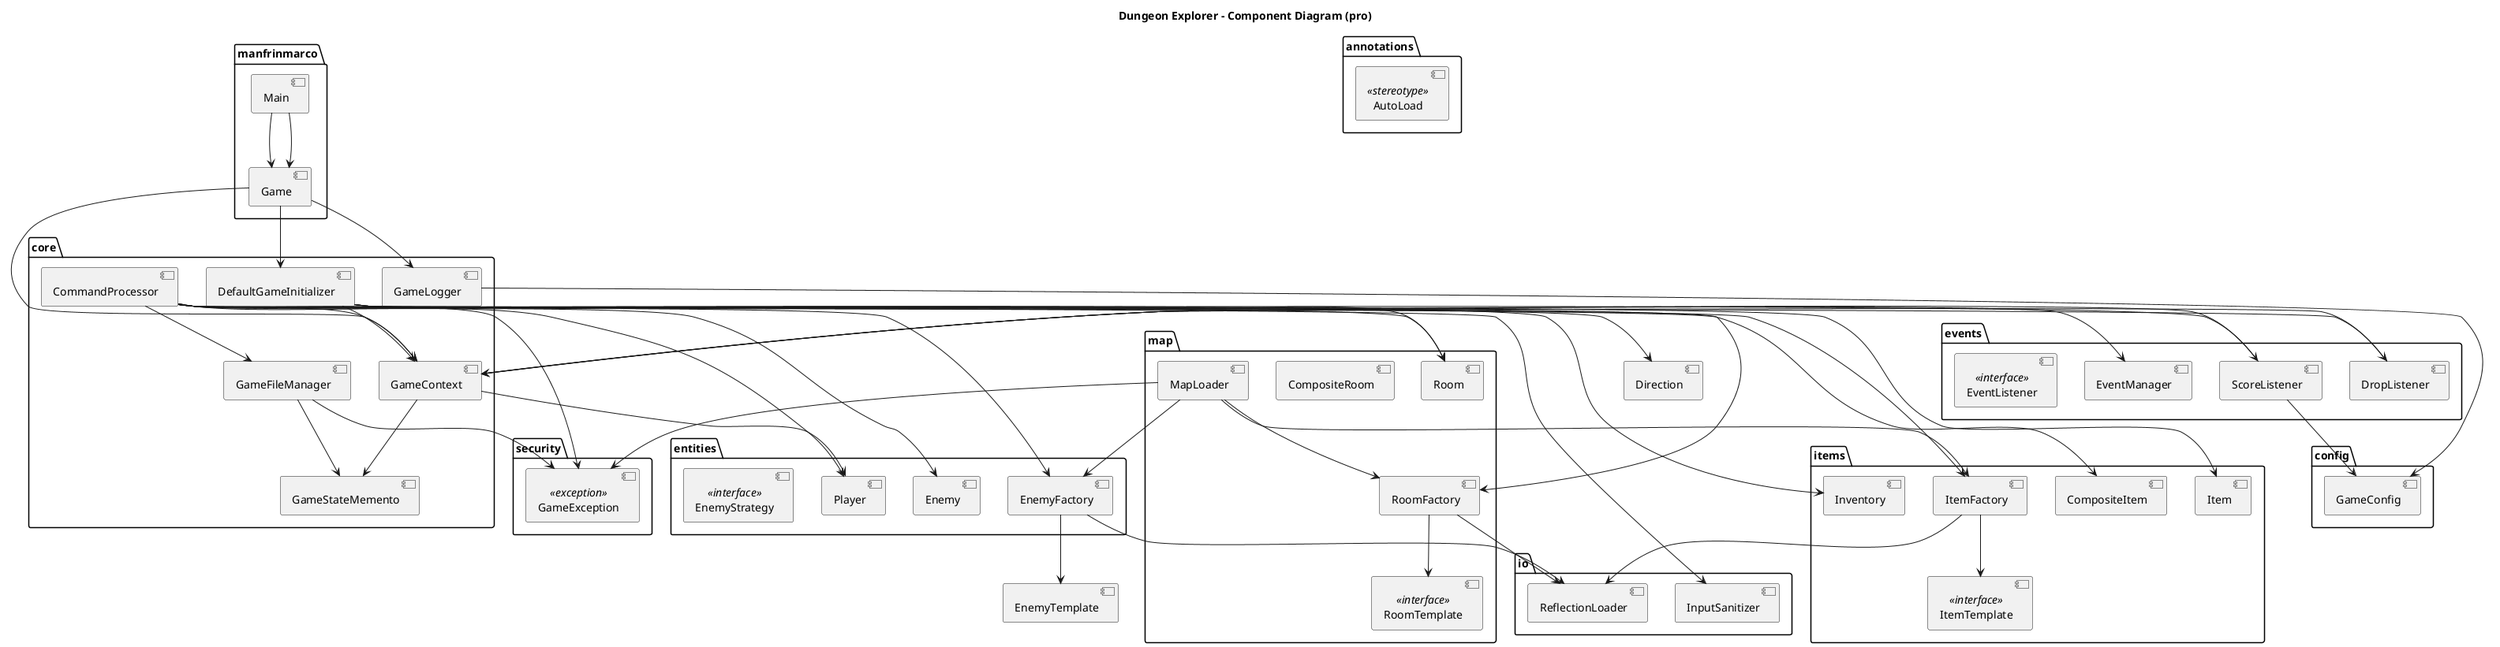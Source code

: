 @startuml ComponentDiagram

title Dungeon Explorer - Component Diagram (pro)

package "manfrinmarco" {
  [Main] --> [Game]
}

package "core" {
  [Game]
  [GameContext]
  [CommandProcessor]
  [GameLogger]
  [GameFileManager]
  [DefaultGameInitializer]
  [GameStateMemento]
}

package "entities" {
  [Player]
  [Enemy]
  [EnemyFactory]
  [EnemyStrategy] <<interface>>
}

package "items" {
  [Item]
  [ItemFactory]
  [Inventory]
  [CompositeItem]
  [ItemTemplate] <<interface>>
}

package "map" {
  [Room]
  [RoomFactory]
  [CompositeRoom]
  [MapLoader]
  [RoomTemplate] <<interface>>
}

package "events" {
  [EventManager]
  [DropListener]
  [ScoreListener]
  [EventListener] <<interface>>
}

package "io" {
  [InputSanitizer]
  [ReflectionLoader]
}

package "config" {
  [GameConfig]
}

package "annotations" {
  [AutoLoad] <<stereotype>>
}

package "security" {
  [GameException] <<exception>>
}

' Dipendenze principali tra componenti
[Main] --> [Game]

[Game] --> [GameLogger]
[Game] --> [GameContext]
[Game] --> [DefaultGameInitializer]

[GameContext] --> [Player]
[GameContext] --> [Room]
[GameContext] --> [EventManager]
[GameContext] --> [GameStateMemento]

[CommandProcessor] --> [GameContext]
[CommandProcessor] --> [GameFileManager]
[CommandProcessor] --> [InputSanitizer]
[CommandProcessor] --> [Inventory]
[CommandProcessor] --> [Item]
[CommandProcessor] --> [CompositeItem]
[CommandProcessor] --> [Room]
[CommandProcessor] --> [Enemy]
[CommandProcessor] --> [Player]
[CommandProcessor] --> [Direction]
[CommandProcessor] --> [GameException]

[DefaultGameInitializer] --> [GameContext]
[DefaultGameInitializer] --> [EnemyFactory]
[DefaultGameInitializer] --> [ItemFactory]
[DefaultGameInitializer] --> [RoomFactory]
[DefaultGameInitializer] --> [ScoreListener]
[DefaultGameInitializer] --> [DropListener]

[EnemyFactory] --> [EnemyTemplate] 
[EnemyFactory] --> [ReflectionLoader]

[ItemFactory] --> [ItemTemplate]
[ItemFactory] --> [ReflectionLoader]

[RoomFactory] --> [RoomTemplate]
[RoomFactory] --> [ReflectionLoader]

[MapLoader] --> [RoomFactory]
[MapLoader] --> [ItemFactory]
[MapLoader] --> [EnemyFactory]
[MapLoader] --> [GameException]

[GameLogger] --> [GameConfig]

[GameFileManager] --> [GameStateMemento]
[GameFileManager] --> [GameException]

[DropListener] --> [GameContext]
[ScoreListener] --> [GameContext]
[ScoreListener] --> [GameConfig]

@enduml